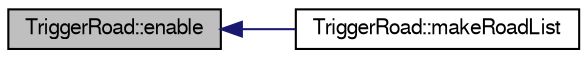 digraph "TriggerRoad::enable"
{
  bgcolor="transparent";
  edge [fontname="FreeSans",fontsize="10",labelfontname="FreeSans",labelfontsize="10"];
  node [fontname="FreeSans",fontsize="10",shape=record];
  rankdir="LR";
  Node1 [label="TriggerRoad::enable",height=0.2,width=0.4,color="black", fillcolor="grey75", style="filled" fontcolor="black"];
  Node1 -> Node2 [dir="back",color="midnightblue",fontsize="10",style="solid",fontname="FreeSans"];
  Node2 [label="TriggerRoad::makeRoadList",height=0.2,width=0.4,color="black",URL="$d5/d72/classTriggerRoad.html#a1d36c47262de34a3324f2ad2f35b8881"];
}
